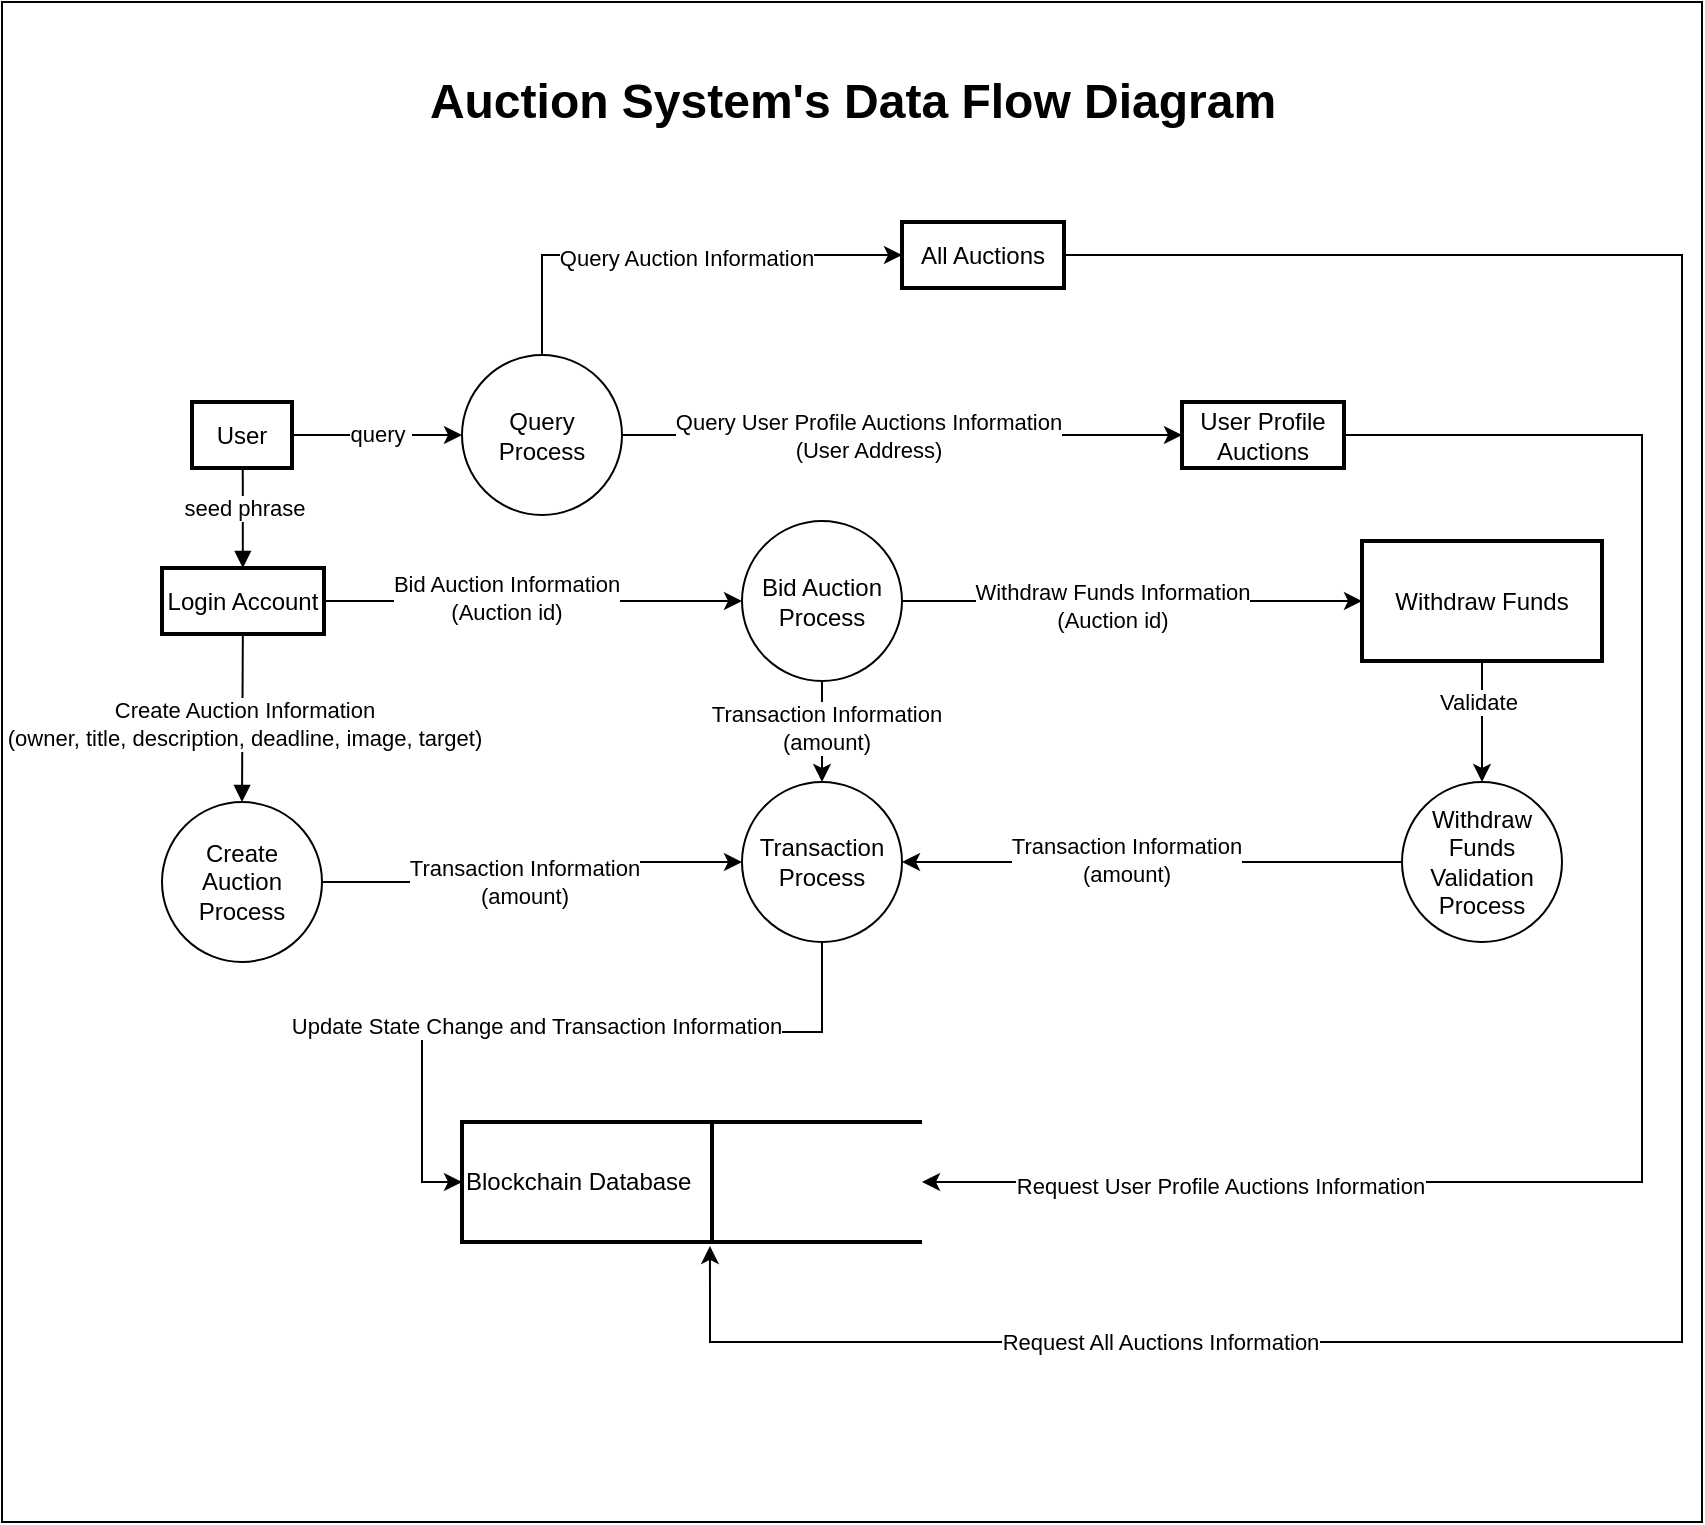 <mxfile version="21.6.8" type="device">
  <diagram name="Page-1" id="gqNM5dpQmiR-kUP0SX5S">
    <mxGraphModel dx="1313" dy="676" grid="1" gridSize="10" guides="1" tooltips="1" connect="1" arrows="1" fold="1" page="1" pageScale="1" pageWidth="850" pageHeight="1100" math="0" shadow="0">
      <root>
        <mxCell id="0" />
        <mxCell id="1" parent="0" />
        <mxCell id="e2G8JoxoK8rGS1wQckCH-64" value="" style="rounded=0;whiteSpace=wrap;html=1;" vertex="1" parent="1">
          <mxGeometry width="850" height="760" as="geometry" />
        </mxCell>
        <mxCell id="e2G8JoxoK8rGS1wQckCH-34" value="" style="edgeStyle=orthogonalEdgeStyle;rounded=0;orthogonalLoop=1;jettySize=auto;html=1;" edge="1" parent="1" source="2" target="e2G8JoxoK8rGS1wQckCH-39">
          <mxGeometry relative="1" as="geometry">
            <mxPoint x="230" y="216.5" as="targetPoint" />
          </mxGeometry>
        </mxCell>
        <mxCell id="e2G8JoxoK8rGS1wQckCH-45" value="query&amp;nbsp;" style="edgeLabel;html=1;align=center;verticalAlign=middle;resizable=0;points=[];" vertex="1" connectable="0" parent="e2G8JoxoK8rGS1wQckCH-34">
          <mxGeometry x="0.03" y="1" relative="1" as="geometry">
            <mxPoint as="offset" />
          </mxGeometry>
        </mxCell>
        <mxCell id="2" value="User" style="whiteSpace=wrap;strokeWidth=2;" parent="1" vertex="1">
          <mxGeometry x="95" y="200" width="50" height="33" as="geometry" />
        </mxCell>
        <mxCell id="e2G8JoxoK8rGS1wQckCH-12" value="" style="edgeStyle=orthogonalEdgeStyle;rounded=0;orthogonalLoop=1;jettySize=auto;html=1;entryX=0;entryY=0.5;entryDx=0;entryDy=0;" edge="1" parent="1" source="3" target="e2G8JoxoK8rGS1wQckCH-37">
          <mxGeometry relative="1" as="geometry" />
        </mxCell>
        <mxCell id="e2G8JoxoK8rGS1wQckCH-15" value="Bid Auction Information&lt;br&gt;(Auction id)" style="edgeLabel;html=1;align=center;verticalAlign=middle;resizable=0;points=[];" vertex="1" connectable="0" parent="e2G8JoxoK8rGS1wQckCH-12">
          <mxGeometry x="-0.128" y="2" relative="1" as="geometry">
            <mxPoint as="offset" />
          </mxGeometry>
        </mxCell>
        <mxCell id="3" value="Login Account" style="whiteSpace=wrap;strokeWidth=2;" parent="1" vertex="1">
          <mxGeometry x="80" y="283" width="81" height="33" as="geometry" />
        </mxCell>
        <mxCell id="e2G8JoxoK8rGS1wQckCH-18" value="" style="edgeStyle=orthogonalEdgeStyle;rounded=0;orthogonalLoop=1;jettySize=auto;html=1;entryX=0;entryY=0.5;entryDx=0;entryDy=0;exitX=1;exitY=0.5;exitDx=0;exitDy=0;" edge="1" parent="1" source="e2G8JoxoK8rGS1wQckCH-38" target="e2G8JoxoK8rGS1wQckCH-28">
          <mxGeometry relative="1" as="geometry">
            <mxPoint x="350" y="416.5" as="targetPoint" />
          </mxGeometry>
        </mxCell>
        <mxCell id="e2G8JoxoK8rGS1wQckCH-21" value="Transaction Information&lt;br&gt;(amount)" style="edgeLabel;html=1;align=center;verticalAlign=middle;resizable=0;points=[];" vertex="1" connectable="0" parent="e2G8JoxoK8rGS1wQckCH-18">
          <mxGeometry x="-0.333" y="3" relative="1" as="geometry">
            <mxPoint x="27" y="3" as="offset" />
          </mxGeometry>
        </mxCell>
        <mxCell id="e2G8JoxoK8rGS1wQckCH-36" value="" style="edgeStyle=orthogonalEdgeStyle;rounded=0;orthogonalLoop=1;jettySize=auto;html=1;" edge="1" parent="1" source="e2G8JoxoK8rGS1wQckCH-39" target="e2G8JoxoK8rGS1wQckCH-35">
          <mxGeometry relative="1" as="geometry">
            <mxPoint x="311" y="216.5" as="sourcePoint" />
          </mxGeometry>
        </mxCell>
        <mxCell id="e2G8JoxoK8rGS1wQckCH-46" value="Query User Profile Auctions Information&lt;br&gt;(User Address)" style="edgeLabel;html=1;align=center;verticalAlign=middle;resizable=0;points=[];" vertex="1" connectable="0" parent="e2G8JoxoK8rGS1wQckCH-36">
          <mxGeometry x="-0.232" y="-2" relative="1" as="geometry">
            <mxPoint x="15" y="-2" as="offset" />
          </mxGeometry>
        </mxCell>
        <mxCell id="7" value="" style="curved=1;startArrow=none;endArrow=block;exitX=0.508;exitY=1.012;entryX=0.499;entryY=0.012;" parent="1" source="2" target="3" edge="1">
          <mxGeometry relative="1" as="geometry">
            <Array as="points" />
          </mxGeometry>
        </mxCell>
        <mxCell id="e2G8JoxoK8rGS1wQckCH-10" value="seed phrase" style="edgeLabel;html=1;align=center;verticalAlign=middle;resizable=0;points=[];" vertex="1" connectable="0" parent="7">
          <mxGeometry x="-0.22" relative="1" as="geometry">
            <mxPoint as="offset" />
          </mxGeometry>
        </mxCell>
        <mxCell id="8" value="" style="curved=1;startArrow=none;endArrow=block;exitX=0.499;exitY=1.024;entryX=0.5;entryY=0;entryDx=0;entryDy=0;" parent="1" source="3" target="e2G8JoxoK8rGS1wQckCH-38" edge="1">
          <mxGeometry relative="1" as="geometry">
            <Array as="points" />
          </mxGeometry>
        </mxCell>
        <mxCell id="e2G8JoxoK8rGS1wQckCH-14" value="Create Auction Information&lt;br&gt;(owner, title, description, deadline, image, target)" style="edgeLabel;html=1;align=center;verticalAlign=middle;resizable=0;points=[];" vertex="1" connectable="0" parent="8">
          <mxGeometry x="-0.348" relative="1" as="geometry">
            <mxPoint y="17" as="offset" />
          </mxGeometry>
        </mxCell>
        <mxCell id="e2G8JoxoK8rGS1wQckCH-19" value="" style="edgeStyle=orthogonalEdgeStyle;rounded=0;orthogonalLoop=1;jettySize=auto;html=1;entryX=0.5;entryY=0;entryDx=0;entryDy=0;exitX=0.5;exitY=1;exitDx=0;exitDy=0;" edge="1" parent="1" source="e2G8JoxoK8rGS1wQckCH-37" target="e2G8JoxoK8rGS1wQckCH-28">
          <mxGeometry relative="1" as="geometry">
            <mxPoint x="410" y="386.5" as="targetPoint" />
          </mxGeometry>
        </mxCell>
        <mxCell id="e2G8JoxoK8rGS1wQckCH-20" value="Transaction Information&lt;br&gt;(amount)" style="edgeLabel;html=1;align=center;verticalAlign=middle;resizable=0;points=[];" vertex="1" connectable="0" parent="e2G8JoxoK8rGS1wQckCH-19">
          <mxGeometry x="-0.078" y="2" relative="1" as="geometry">
            <mxPoint as="offset" />
          </mxGeometry>
        </mxCell>
        <mxCell id="e2G8JoxoK8rGS1wQckCH-23" value="" style="edgeStyle=orthogonalEdgeStyle;rounded=0;orthogonalLoop=1;jettySize=auto;html=1;exitX=1;exitY=0.5;exitDx=0;exitDy=0;" edge="1" parent="1" source="e2G8JoxoK8rGS1wQckCH-37" target="e2G8JoxoK8rGS1wQckCH-22">
          <mxGeometry relative="1" as="geometry" />
        </mxCell>
        <mxCell id="e2G8JoxoK8rGS1wQckCH-24" value="Withdraw Funds Information&lt;br&gt;(Auction id)" style="edgeLabel;html=1;align=center;verticalAlign=middle;resizable=0;points=[];" vertex="1" connectable="0" parent="e2G8JoxoK8rGS1wQckCH-23">
          <mxGeometry x="-0.294" y="-2" relative="1" as="geometry">
            <mxPoint x="24" as="offset" />
          </mxGeometry>
        </mxCell>
        <mxCell id="e2G8JoxoK8rGS1wQckCH-32" style="edgeStyle=orthogonalEdgeStyle;rounded=0;orthogonalLoop=1;jettySize=auto;html=1;exitX=0.5;exitY=1;exitDx=0;exitDy=0;entryX=0.5;entryY=0;entryDx=0;entryDy=0;" edge="1" parent="1" source="e2G8JoxoK8rGS1wQckCH-22" target="e2G8JoxoK8rGS1wQckCH-29">
          <mxGeometry relative="1" as="geometry" />
        </mxCell>
        <mxCell id="e2G8JoxoK8rGS1wQckCH-33" value="Validate" style="edgeLabel;html=1;align=center;verticalAlign=middle;resizable=0;points=[];" vertex="1" connectable="0" parent="e2G8JoxoK8rGS1wQckCH-32">
          <mxGeometry x="-0.329" y="-2" relative="1" as="geometry">
            <mxPoint as="offset" />
          </mxGeometry>
        </mxCell>
        <mxCell id="e2G8JoxoK8rGS1wQckCH-22" value="Withdraw Funds" style="whiteSpace=wrap;html=1;strokeWidth=2;" vertex="1" parent="1">
          <mxGeometry x="680" y="269.5" width="120" height="60" as="geometry" />
        </mxCell>
        <mxCell id="e2G8JoxoK8rGS1wQckCH-55" style="edgeStyle=orthogonalEdgeStyle;rounded=0;orthogonalLoop=1;jettySize=auto;html=1;entryX=0;entryY=0.5;entryDx=0;entryDy=0;entryPerimeter=0;" edge="1" parent="1" source="e2G8JoxoK8rGS1wQckCH-28" target="e2G8JoxoK8rGS1wQckCH-50">
          <mxGeometry relative="1" as="geometry" />
        </mxCell>
        <mxCell id="e2G8JoxoK8rGS1wQckCH-61" value="Update State Change and Transaction Information" style="edgeLabel;html=1;align=center;verticalAlign=middle;resizable=0;points=[];" vertex="1" connectable="0" parent="e2G8JoxoK8rGS1wQckCH-55">
          <mxGeometry x="0.109" y="-3" relative="1" as="geometry">
            <mxPoint as="offset" />
          </mxGeometry>
        </mxCell>
        <mxCell id="e2G8JoxoK8rGS1wQckCH-28" value="Transaction Process" style="ellipse;whiteSpace=wrap;html=1;aspect=fixed;" vertex="1" parent="1">
          <mxGeometry x="370" y="390" width="80" height="80" as="geometry" />
        </mxCell>
        <mxCell id="e2G8JoxoK8rGS1wQckCH-30" style="edgeStyle=orthogonalEdgeStyle;rounded=0;orthogonalLoop=1;jettySize=auto;html=1;entryX=1;entryY=0.5;entryDx=0;entryDy=0;" edge="1" parent="1" source="e2G8JoxoK8rGS1wQckCH-29" target="e2G8JoxoK8rGS1wQckCH-28">
          <mxGeometry relative="1" as="geometry" />
        </mxCell>
        <mxCell id="e2G8JoxoK8rGS1wQckCH-31" value="Transaction Information&lt;br&gt;(amount)" style="edgeLabel;html=1;align=center;verticalAlign=middle;resizable=0;points=[];" vertex="1" connectable="0" parent="e2G8JoxoK8rGS1wQckCH-30">
          <mxGeometry x="0.107" y="-1" relative="1" as="geometry">
            <mxPoint as="offset" />
          </mxGeometry>
        </mxCell>
        <mxCell id="e2G8JoxoK8rGS1wQckCH-29" value="Withdraw Funds Validation Process" style="ellipse;whiteSpace=wrap;html=1;aspect=fixed;" vertex="1" parent="1">
          <mxGeometry x="700" y="390" width="80" height="80" as="geometry" />
        </mxCell>
        <mxCell id="e2G8JoxoK8rGS1wQckCH-60" style="edgeStyle=orthogonalEdgeStyle;rounded=0;orthogonalLoop=1;jettySize=auto;html=1;entryX=1;entryY=0.5;entryDx=0;entryDy=0;entryPerimeter=0;" edge="1" parent="1" source="e2G8JoxoK8rGS1wQckCH-35" target="e2G8JoxoK8rGS1wQckCH-50">
          <mxGeometry relative="1" as="geometry">
            <mxPoint x="840" y="653" as="targetPoint" />
            <Array as="points">
              <mxPoint x="820" y="217" />
              <mxPoint x="820" y="590" />
            </Array>
          </mxGeometry>
        </mxCell>
        <mxCell id="e2G8JoxoK8rGS1wQckCH-62" value="Request User Profile Auctions Information" style="edgeLabel;html=1;align=center;verticalAlign=middle;resizable=0;points=[];" vertex="1" connectable="0" parent="e2G8JoxoK8rGS1wQckCH-60">
          <mxGeometry x="0.664" y="2" relative="1" as="geometry">
            <mxPoint as="offset" />
          </mxGeometry>
        </mxCell>
        <mxCell id="e2G8JoxoK8rGS1wQckCH-35" value="User Profile Auctions" style="whiteSpace=wrap;strokeWidth=2;" vertex="1" parent="1">
          <mxGeometry x="590" y="200" width="81" height="33" as="geometry" />
        </mxCell>
        <mxCell id="e2G8JoxoK8rGS1wQckCH-37" value="Bid Auction&lt;br&gt;Process" style="ellipse;whiteSpace=wrap;html=1;aspect=fixed;" vertex="1" parent="1">
          <mxGeometry x="370" y="259.5" width="80" height="80" as="geometry" />
        </mxCell>
        <mxCell id="e2G8JoxoK8rGS1wQckCH-38" value="Create Auction Process" style="ellipse;whiteSpace=wrap;html=1;aspect=fixed;" vertex="1" parent="1">
          <mxGeometry x="80" y="400" width="80" height="80" as="geometry" />
        </mxCell>
        <mxCell id="e2G8JoxoK8rGS1wQckCH-44" style="edgeStyle=orthogonalEdgeStyle;rounded=0;orthogonalLoop=1;jettySize=auto;html=1;exitX=0.5;exitY=0;exitDx=0;exitDy=0;entryX=0;entryY=0.5;entryDx=0;entryDy=0;" edge="1" parent="1" source="e2G8JoxoK8rGS1wQckCH-39" target="e2G8JoxoK8rGS1wQckCH-43">
          <mxGeometry relative="1" as="geometry" />
        </mxCell>
        <mxCell id="e2G8JoxoK8rGS1wQckCH-47" value="Query Auction Information" style="edgeLabel;html=1;align=center;verticalAlign=middle;resizable=0;points=[];" vertex="1" connectable="0" parent="e2G8JoxoK8rGS1wQckCH-44">
          <mxGeometry x="0.061" y="-1" relative="1" as="geometry">
            <mxPoint as="offset" />
          </mxGeometry>
        </mxCell>
        <mxCell id="e2G8JoxoK8rGS1wQckCH-39" value="Query Process" style="ellipse;whiteSpace=wrap;html=1;aspect=fixed;" vertex="1" parent="1">
          <mxGeometry x="230" y="176.5" width="80" height="80" as="geometry" />
        </mxCell>
        <mxCell id="e2G8JoxoK8rGS1wQckCH-59" style="edgeStyle=orthogonalEdgeStyle;rounded=0;orthogonalLoop=1;jettySize=auto;html=1;entryX=0.539;entryY=1.033;entryDx=0;entryDy=0;entryPerimeter=0;" edge="1" parent="1" source="e2G8JoxoK8rGS1wQckCH-43" target="e2G8JoxoK8rGS1wQckCH-50">
          <mxGeometry relative="1" as="geometry">
            <Array as="points">
              <mxPoint x="840" y="127" />
              <mxPoint x="840" y="670" />
              <mxPoint x="354" y="670" />
            </Array>
          </mxGeometry>
        </mxCell>
        <mxCell id="e2G8JoxoK8rGS1wQckCH-63" value="Request All Auctions Information" style="edgeLabel;html=1;align=center;verticalAlign=middle;resizable=0;points=[];" vertex="1" connectable="0" parent="e2G8JoxoK8rGS1wQckCH-59">
          <mxGeometry x="0.607" relative="1" as="geometry">
            <mxPoint as="offset" />
          </mxGeometry>
        </mxCell>
        <mxCell id="e2G8JoxoK8rGS1wQckCH-43" value="All Auctions" style="whiteSpace=wrap;strokeWidth=2;" vertex="1" parent="1">
          <mxGeometry x="450" y="110" width="81" height="33" as="geometry" />
        </mxCell>
        <mxCell id="e2G8JoxoK8rGS1wQckCH-50" value="Blockchain Database" style="strokeWidth=2;html=1;shape=mxgraph.flowchart.annotation_1;align=left;pointerEvents=1;" vertex="1" parent="1">
          <mxGeometry x="230" y="560" width="230" height="60" as="geometry" />
        </mxCell>
        <mxCell id="e2G8JoxoK8rGS1wQckCH-53" value="" style="line;strokeWidth=2;direction=south;html=1;" vertex="1" parent="1">
          <mxGeometry x="350" y="560" width="10" height="60" as="geometry" />
        </mxCell>
        <mxCell id="e2G8JoxoK8rGS1wQckCH-65" value="Auction System&#39;s Data Flow Diagram" style="text;strokeColor=none;fillColor=none;html=1;fontSize=24;fontStyle=1;verticalAlign=middle;align=center;" vertex="1" parent="1">
          <mxGeometry x="375" y="30" width="100" height="40" as="geometry" />
        </mxCell>
      </root>
    </mxGraphModel>
  </diagram>
</mxfile>
